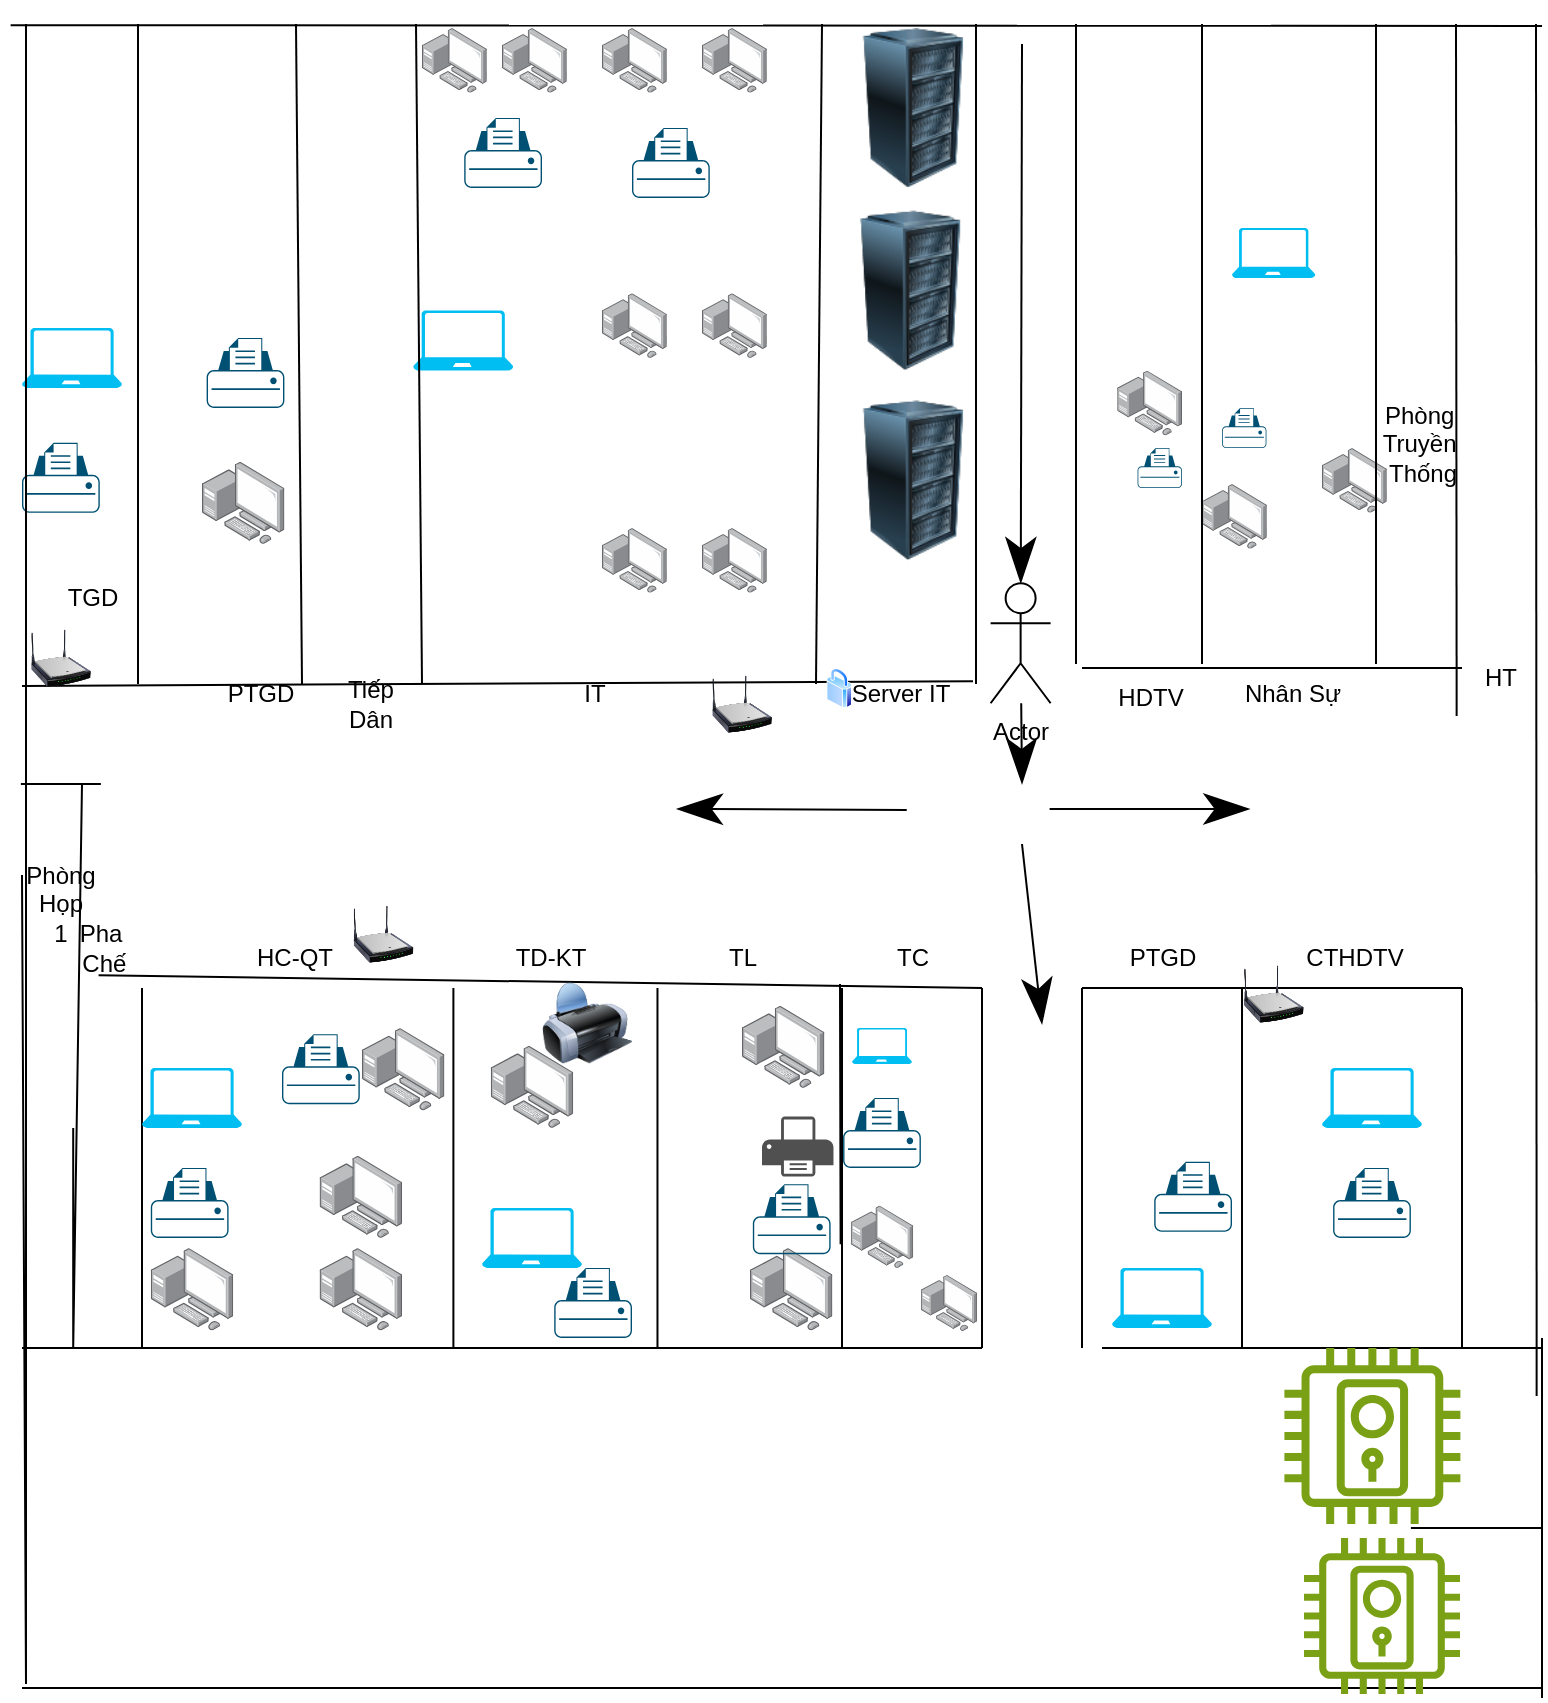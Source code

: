 <mxfile version="22.1.11" type="github">
  <diagram name="Page-1" id="xgVY4OVRC5Y2KXeyJmMS">
    <mxGraphModel dx="794" dy="2918" grid="1" gridSize="10" guides="1" tooltips="1" connect="1" arrows="1" fold="1" page="1" pageScale="1" pageWidth="850" pageHeight="1100" math="0" shadow="0">
      <root>
        <mxCell id="0" />
        <mxCell id="1" parent="0" />
        <mxCell id="HHhUiTr5qR7hJuiNgqs5-1" value="" style="endArrow=none;html=1;rounded=0;entryX=1.017;entryY=0.289;entryDx=0;entryDy=0;entryPerimeter=0;" parent="1" target="HHhUiTr5qR7hJuiNgqs5-44" edge="1">
          <mxGeometry width="50" height="50" relative="1" as="geometry">
            <mxPoint x="20" y="-759" as="sourcePoint" />
            <mxPoint x="480" y="-759.43" as="targetPoint" />
          </mxGeometry>
        </mxCell>
        <mxCell id="HHhUiTr5qR7hJuiNgqs5-2" value="" style="endArrow=none;html=1;rounded=0;" parent="1" edge="1">
          <mxGeometry width="50" height="50" relative="1" as="geometry">
            <mxPoint x="550" y="-768" as="sourcePoint" />
            <mxPoint x="740" y="-768" as="targetPoint" />
          </mxGeometry>
        </mxCell>
        <mxCell id="HHhUiTr5qR7hJuiNgqs5-5" value="" style="endArrow=none;html=1;rounded=0;exitX=0.814;exitY=1.093;exitDx=0;exitDy=0;exitPerimeter=0;" parent="1" source="HHhUiTr5qR7hJuiNgqs5-104" edge="1">
          <mxGeometry width="50" height="50" relative="1" as="geometry">
            <mxPoint x="20" y="-608" as="sourcePoint" />
            <mxPoint x="500" y="-608" as="targetPoint" />
          </mxGeometry>
        </mxCell>
        <mxCell id="HHhUiTr5qR7hJuiNgqs5-6" value="" style="endArrow=none;html=1;rounded=0;" parent="1" edge="1">
          <mxGeometry width="50" height="50" relative="1" as="geometry">
            <mxPoint x="550" y="-608" as="sourcePoint" />
            <mxPoint x="740" y="-608" as="targetPoint" />
          </mxGeometry>
        </mxCell>
        <mxCell id="HHhUiTr5qR7hJuiNgqs5-11" value="" style="endArrow=none;html=1;rounded=0;" parent="1" edge="1">
          <mxGeometry width="50" height="50" relative="1" as="geometry">
            <mxPoint x="78" y="-760" as="sourcePoint" />
            <mxPoint x="78" y="-1090" as="targetPoint" />
          </mxGeometry>
        </mxCell>
        <mxCell id="HHhUiTr5qR7hJuiNgqs5-13" value="" style="endArrow=none;html=1;rounded=0;" parent="1" edge="1">
          <mxGeometry width="50" height="50" relative="1" as="geometry">
            <mxPoint x="80" y="-538" as="sourcePoint" />
            <mxPoint x="80" y="-608" as="targetPoint" />
            <Array as="points">
              <mxPoint x="80" y="-428" />
            </Array>
          </mxGeometry>
        </mxCell>
        <mxCell id="HHhUiTr5qR7hJuiNgqs5-15" value="" style="endArrow=none;html=1;rounded=0;" parent="1" edge="1">
          <mxGeometry width="50" height="50" relative="1" as="geometry">
            <mxPoint x="235.7" y="-538" as="sourcePoint" />
            <mxPoint x="235.7" y="-608" as="targetPoint" />
            <Array as="points">
              <mxPoint x="235.7" y="-428" />
            </Array>
          </mxGeometry>
        </mxCell>
        <mxCell id="HHhUiTr5qR7hJuiNgqs5-16" value="" style="endArrow=none;html=1;rounded=0;" parent="1" edge="1">
          <mxGeometry width="50" height="50" relative="1" as="geometry">
            <mxPoint x="429.31" y="-589.9" as="sourcePoint" />
            <mxPoint x="429" y="-610" as="targetPoint" />
            <Array as="points">
              <mxPoint x="429.31" y="-479.9" />
            </Array>
          </mxGeometry>
        </mxCell>
        <mxCell id="HHhUiTr5qR7hJuiNgqs5-17" value="" style="endArrow=none;html=1;rounded=0;" parent="1" edge="1">
          <mxGeometry width="50" height="50" relative="1" as="geometry">
            <mxPoint x="500" y="-538" as="sourcePoint" />
            <mxPoint x="500" y="-608" as="targetPoint" />
            <Array as="points">
              <mxPoint x="500" y="-428" />
            </Array>
          </mxGeometry>
        </mxCell>
        <mxCell id="HHhUiTr5qR7hJuiNgqs5-18" value="" style="endArrow=none;html=1;rounded=0;" parent="1" edge="1">
          <mxGeometry width="50" height="50" relative="1" as="geometry">
            <mxPoint x="430" y="-538" as="sourcePoint" />
            <mxPoint x="430" y="-608" as="targetPoint" />
            <Array as="points">
              <mxPoint x="430" y="-428" />
            </Array>
          </mxGeometry>
        </mxCell>
        <mxCell id="HHhUiTr5qR7hJuiNgqs5-19" value="" style="endArrow=none;html=1;rounded=0;" parent="1" edge="1">
          <mxGeometry width="50" height="50" relative="1" as="geometry">
            <mxPoint x="550" y="-538" as="sourcePoint" />
            <mxPoint x="550" y="-608" as="targetPoint" />
            <Array as="points">
              <mxPoint x="550" y="-428" />
            </Array>
          </mxGeometry>
        </mxCell>
        <mxCell id="HHhUiTr5qR7hJuiNgqs5-20" value="" style="endArrow=none;html=1;rounded=0;" parent="1" edge="1">
          <mxGeometry width="50" height="50" relative="1" as="geometry">
            <mxPoint x="630" y="-538" as="sourcePoint" />
            <mxPoint x="630" y="-608" as="targetPoint" />
            <Array as="points">
              <mxPoint x="630" y="-428" />
            </Array>
          </mxGeometry>
        </mxCell>
        <mxCell id="HHhUiTr5qR7hJuiNgqs5-23" value="" style="endArrow=none;html=1;rounded=0;" parent="1" edge="1">
          <mxGeometry width="50" height="50" relative="1" as="geometry">
            <mxPoint x="20" y="-428" as="sourcePoint" />
            <mxPoint x="500" y="-428" as="targetPoint" />
          </mxGeometry>
        </mxCell>
        <mxCell id="HHhUiTr5qR7hJuiNgqs5-24" value="" style="endArrow=none;html=1;rounded=0;" parent="1" edge="1">
          <mxGeometry width="50" height="50" relative="1" as="geometry">
            <mxPoint x="560" y="-428" as="sourcePoint" />
            <mxPoint x="780" y="-428" as="targetPoint" />
          </mxGeometry>
        </mxCell>
        <mxCell id="HHhUiTr5qR7hJuiNgqs5-30" value="" style="endArrow=none;html=1;rounded=0;" parent="1" edge="1">
          <mxGeometry width="50" height="50" relative="1" as="geometry">
            <mxPoint x="740" y="-538" as="sourcePoint" />
            <mxPoint x="740" y="-608" as="targetPoint" />
            <Array as="points">
              <mxPoint x="740" y="-428" />
            </Array>
          </mxGeometry>
        </mxCell>
        <mxCell id="HHhUiTr5qR7hJuiNgqs5-32" value="HT" style="text;html=1;align=center;verticalAlign=middle;resizable=0;points=[];autosize=1;strokeColor=none;fillColor=none;" parent="1" vertex="1">
          <mxGeometry x="739" y="-778" width="40" height="30" as="geometry" />
        </mxCell>
        <mxCell id="HHhUiTr5qR7hJuiNgqs5-33" value="&lt;div&gt;Phòng&amp;nbsp;&lt;/div&gt;&lt;div&gt;Truyền&amp;nbsp;&lt;/div&gt;&lt;div&gt;Thống&lt;br&gt;&lt;/div&gt;&lt;div&gt;&lt;br&gt;&lt;/div&gt;" style="text;html=1;align=center;verticalAlign=middle;resizable=0;points=[];autosize=1;strokeColor=none;fillColor=none;" parent="1" vertex="1">
          <mxGeometry x="690" y="-908" width="60" height="70" as="geometry" />
        </mxCell>
        <mxCell id="HHhUiTr5qR7hJuiNgqs5-39" value="" style="verticalLabelPosition=bottom;html=1;verticalAlign=top;align=center;strokeColor=none;fillColor=#00BEF2;shape=mxgraph.azure.laptop;pointerEvents=1;" parent="1" vertex="1">
          <mxGeometry x="625" y="-988" width="41.67" height="25" as="geometry" />
        </mxCell>
        <mxCell id="HHhUiTr5qR7hJuiNgqs5-40" value="" style="points=[[0.22,0.185,0],[0.5,0,0],[0.78,0.185,0],[0.975,0.49,0],[1,0.73,0],[0.975,0.97,0],[0.5,1,0],[0.025,0.97,0],[0,0.73,0],[0.025,0.49,0]];verticalLabelPosition=bottom;sketch=0;html=1;verticalAlign=top;aspect=fixed;align=center;pointerEvents=1;shape=mxgraph.cisco19.printer;fillColor=#005073;strokeColor=none;" parent="1" vertex="1">
          <mxGeometry x="620" y="-898" width="22.22" height="20" as="geometry" />
        </mxCell>
        <mxCell id="HHhUiTr5qR7hJuiNgqs5-41" value="" style="image;points=[];aspect=fixed;html=1;align=center;shadow=0;dashed=0;image=img/lib/allied_telesis/computer_and_terminals/Personal_Computer_with_Server.svg;" parent="1" vertex="1">
          <mxGeometry x="567.6" y="-916.7" width="32.4" height="32.4" as="geometry" />
        </mxCell>
        <mxCell id="HHhUiTr5qR7hJuiNgqs5-42" value="HDTV" style="text;html=1;align=center;verticalAlign=middle;resizable=0;points=[];autosize=1;strokeColor=none;fillColor=none;" parent="1" vertex="1">
          <mxGeometry x="553.8" y="-768" width="60" height="30" as="geometry" />
        </mxCell>
        <mxCell id="HHhUiTr5qR7hJuiNgqs5-43" value="Nhân Sự" style="text;html=1;align=center;verticalAlign=middle;resizable=0;points=[];autosize=1;strokeColor=none;fillColor=none;" parent="1" vertex="1">
          <mxGeometry x="620" y="-770" width="70" height="30" as="geometry" />
        </mxCell>
        <mxCell id="HHhUiTr5qR7hJuiNgqs5-44" value="Server IT" style="text;html=1;align=center;verticalAlign=middle;resizable=0;points=[];autosize=1;strokeColor=none;fillColor=none;" parent="1" vertex="1">
          <mxGeometry x="424.31" y="-770" width="70" height="30" as="geometry" />
        </mxCell>
        <mxCell id="HHhUiTr5qR7hJuiNgqs5-45" value="IT" style="text;html=1;align=center;verticalAlign=middle;resizable=0;points=[];autosize=1;strokeColor=none;fillColor=none;" parent="1" vertex="1">
          <mxGeometry x="290.56" y="-770" width="30" height="30" as="geometry" />
        </mxCell>
        <mxCell id="HHhUiTr5qR7hJuiNgqs5-46" value="" style="image;points=[];aspect=fixed;html=1;align=center;shadow=0;dashed=0;image=img/lib/allied_telesis/computer_and_terminals/Personal_Computer_with_Server.svg;" parent="1" vertex="1">
          <mxGeometry x="310" y="-838" width="32.4" height="32.4" as="geometry" />
        </mxCell>
        <mxCell id="HHhUiTr5qR7hJuiNgqs5-47" value="" style="image;points=[];aspect=fixed;html=1;align=center;shadow=0;dashed=0;image=img/lib/allied_telesis/computer_and_terminals/Personal_Computer_with_Server.svg;" parent="1" vertex="1">
          <mxGeometry x="360" y="-838" width="32.4" height="32.4" as="geometry" />
        </mxCell>
        <mxCell id="HHhUiTr5qR7hJuiNgqs5-48" value="" style="image;points=[];aspect=fixed;html=1;align=center;shadow=0;dashed=0;image=img/lib/allied_telesis/computer_and_terminals/Personal_Computer_with_Server.svg;" parent="1" vertex="1">
          <mxGeometry x="360" y="-955.4" width="32.4" height="32.4" as="geometry" />
        </mxCell>
        <mxCell id="HHhUiTr5qR7hJuiNgqs5-49" value="" style="image;points=[];aspect=fixed;html=1;align=center;shadow=0;dashed=0;image=img/lib/allied_telesis/computer_and_terminals/Personal_Computer_with_Server.svg;" parent="1" vertex="1">
          <mxGeometry x="360" y="-1088" width="32.4" height="32.4" as="geometry" />
        </mxCell>
        <mxCell id="HHhUiTr5qR7hJuiNgqs5-50" value="" style="image;points=[];aspect=fixed;html=1;align=center;shadow=0;dashed=0;image=img/lib/allied_telesis/computer_and_terminals/Personal_Computer_with_Server.svg;" parent="1" vertex="1">
          <mxGeometry x="310" y="-955.4" width="32.4" height="32.4" as="geometry" />
        </mxCell>
        <mxCell id="HHhUiTr5qR7hJuiNgqs5-51" value="" style="image;points=[];aspect=fixed;html=1;align=center;shadow=0;dashed=0;image=img/lib/allied_telesis/computer_and_terminals/Personal_Computer_with_Server.svg;" parent="1" vertex="1">
          <mxGeometry x="310" y="-1088" width="32.4" height="32.4" as="geometry" />
        </mxCell>
        <mxCell id="HHhUiTr5qR7hJuiNgqs5-52" value="" style="image;points=[];aspect=fixed;html=1;align=center;shadow=0;dashed=0;image=img/lib/allied_telesis/computer_and_terminals/Personal_Computer_with_Server.svg;" parent="1" vertex="1">
          <mxGeometry x="260" y="-1088" width="32.4" height="32.4" as="geometry" />
        </mxCell>
        <mxCell id="HHhUiTr5qR7hJuiNgqs5-53" value="" style="image;points=[];aspect=fixed;html=1;align=center;shadow=0;dashed=0;image=img/lib/allied_telesis/computer_and_terminals/Personal_Computer_with_Server.svg;" parent="1" vertex="1">
          <mxGeometry x="220" y="-1088" width="32.4" height="32.4" as="geometry" />
        </mxCell>
        <mxCell id="HHhUiTr5qR7hJuiNgqs5-54" value="" style="verticalLabelPosition=bottom;html=1;verticalAlign=top;align=center;strokeColor=none;fillColor=#00BEF2;shape=mxgraph.azure.laptop;pointerEvents=1;" parent="1" vertex="1">
          <mxGeometry x="215.6" y="-946.7" width="50" height="30" as="geometry" />
        </mxCell>
        <mxCell id="HHhUiTr5qR7hJuiNgqs5-55" value="" style="points=[[0.22,0.185,0],[0.5,0,0],[0.78,0.185,0],[0.975,0.49,0],[1,0.73,0],[0.975,0.97,0],[0.5,1,0],[0.025,0.97,0],[0,0.73,0],[0.025,0.49,0]];verticalLabelPosition=bottom;sketch=0;html=1;verticalAlign=top;aspect=fixed;align=center;pointerEvents=1;shape=mxgraph.cisco19.printer;fillColor=#005073;strokeColor=none;" parent="1" vertex="1">
          <mxGeometry x="241.11" y="-1043" width="38.89" height="35" as="geometry" />
        </mxCell>
        <mxCell id="HHhUiTr5qR7hJuiNgqs5-56" value="" style="points=[[0.22,0.185,0],[0.5,0,0],[0.78,0.185,0],[0.975,0.49,0],[1,0.73,0],[0.975,0.97,0],[0.5,1,0],[0.025,0.97,0],[0,0.73,0],[0.025,0.49,0]];verticalLabelPosition=bottom;sketch=0;html=1;verticalAlign=top;aspect=fixed;align=center;pointerEvents=1;shape=mxgraph.cisco19.printer;fillColor=#005073;strokeColor=none;" parent="1" vertex="1">
          <mxGeometry x="325" y="-1038" width="38.89" height="35" as="geometry" />
        </mxCell>
        <mxCell id="HHhUiTr5qR7hJuiNgqs5-57" value="" style="image;points=[];aspect=fixed;html=1;align=center;shadow=0;dashed=0;image=img/lib/allied_telesis/computer_and_terminals/Personal_Computer_with_Server.svg;" parent="1" vertex="1">
          <mxGeometry x="670" y="-878" width="32.4" height="32.4" as="geometry" />
        </mxCell>
        <mxCell id="HHhUiTr5qR7hJuiNgqs5-58" value="" style="image;points=[];aspect=fixed;html=1;align=center;shadow=0;dashed=0;image=img/lib/allied_telesis/computer_and_terminals/Personal_Computer_with_Server.svg;" parent="1" vertex="1">
          <mxGeometry x="610" y="-860" width="32.4" height="32.4" as="geometry" />
        </mxCell>
        <mxCell id="HHhUiTr5qR7hJuiNgqs5-59" value="&lt;div&gt;Tiếp&lt;/div&gt;&lt;div&gt;Dân&lt;br&gt;&lt;/div&gt;" style="text;html=1;align=center;verticalAlign=middle;resizable=0;points=[];autosize=1;strokeColor=none;fillColor=none;" parent="1" vertex="1">
          <mxGeometry x="168.8" y="-770" width="50" height="40" as="geometry" />
        </mxCell>
        <mxCell id="HHhUiTr5qR7hJuiNgqs5-62" value="" style="image;points=[];aspect=fixed;html=1;align=center;shadow=0;dashed=0;image=img/lib/allied_telesis/computer_and_terminals/Personal_Computer_with_Server.svg;" parent="1" vertex="1">
          <mxGeometry x="110" y="-871.2" width="41.2" height="41.2" as="geometry" />
        </mxCell>
        <mxCell id="HHhUiTr5qR7hJuiNgqs5-63" value="" style="points=[[0.22,0.185,0],[0.5,0,0],[0.78,0.185,0],[0.975,0.49,0],[1,0.73,0],[0.975,0.97,0],[0.5,1,0],[0.025,0.97,0],[0,0.73,0],[0.025,0.49,0]];verticalLabelPosition=bottom;sketch=0;html=1;verticalAlign=top;aspect=fixed;align=center;pointerEvents=1;shape=mxgraph.cisco19.printer;fillColor=#005073;strokeColor=none;" parent="1" vertex="1">
          <mxGeometry x="112.31" y="-933" width="38.89" height="35" as="geometry" />
        </mxCell>
        <mxCell id="HHhUiTr5qR7hJuiNgqs5-64" value="PTGD" style="text;html=1;align=center;verticalAlign=middle;resizable=0;points=[];autosize=1;strokeColor=none;fillColor=none;" parent="1" vertex="1">
          <mxGeometry x="108.8" y="-770" width="60" height="30" as="geometry" />
        </mxCell>
        <mxCell id="HHhUiTr5qR7hJuiNgqs5-65" value="TGD" style="text;html=1;align=center;verticalAlign=middle;resizable=0;points=[];autosize=1;strokeColor=none;fillColor=none;" parent="1" vertex="1">
          <mxGeometry x="30" y="-818" width="50" height="30" as="geometry" />
        </mxCell>
        <mxCell id="HHhUiTr5qR7hJuiNgqs5-66" value="" style="verticalLabelPosition=bottom;html=1;verticalAlign=top;align=center;strokeColor=none;fillColor=#00BEF2;shape=mxgraph.azure.laptop;pointerEvents=1;" parent="1" vertex="1">
          <mxGeometry x="20" y="-938" width="50" height="30" as="geometry" />
        </mxCell>
        <mxCell id="HHhUiTr5qR7hJuiNgqs5-67" value="" style="points=[[0.22,0.185,0],[0.5,0,0],[0.78,0.185,0],[0.975,0.49,0],[1,0.73,0],[0.975,0.97,0],[0.5,1,0],[0.025,0.97,0],[0,0.73,0],[0.025,0.49,0]];verticalLabelPosition=bottom;sketch=0;html=1;verticalAlign=top;aspect=fixed;align=center;pointerEvents=1;shape=mxgraph.cisco19.printer;fillColor=#005073;strokeColor=none;" parent="1" vertex="1">
          <mxGeometry x="20" y="-880.6" width="38.89" height="35" as="geometry" />
        </mxCell>
        <mxCell id="HHhUiTr5qR7hJuiNgqs5-68" value="&lt;div&gt;Pha&lt;/div&gt;&lt;div&gt;&amp;nbsp;Chế&lt;br&gt;&lt;/div&gt;" style="text;html=1;align=center;verticalAlign=middle;resizable=0;points=[];autosize=1;strokeColor=none;fillColor=none;" parent="1" vertex="1">
          <mxGeometry x="34.4" y="-648" width="50" height="40" as="geometry" />
        </mxCell>
        <mxCell id="HHhUiTr5qR7hJuiNgqs5-69" value="" style="verticalLabelPosition=bottom;html=1;verticalAlign=top;align=center;strokeColor=none;fillColor=#00BEF2;shape=mxgraph.azure.laptop;pointerEvents=1;" parent="1" vertex="1">
          <mxGeometry x="80" y="-568" width="50" height="30" as="geometry" />
        </mxCell>
        <mxCell id="HHhUiTr5qR7hJuiNgqs5-71" value="" style="image;points=[];aspect=fixed;html=1;align=center;shadow=0;dashed=0;image=img/lib/allied_telesis/computer_and_terminals/Personal_Computer_with_Server.svg;" parent="1" vertex="1">
          <mxGeometry x="84.4" y="-478" width="41.2" height="41.2" as="geometry" />
        </mxCell>
        <mxCell id="HHhUiTr5qR7hJuiNgqs5-72" value="" style="points=[[0.22,0.185,0],[0.5,0,0],[0.78,0.185,0],[0.975,0.49,0],[1,0.73,0],[0.975,0.97,0],[0.5,1,0],[0.025,0.97,0],[0,0.73,0],[0.025,0.49,0]];verticalLabelPosition=bottom;sketch=0;html=1;verticalAlign=top;aspect=fixed;align=center;pointerEvents=1;shape=mxgraph.cisco19.printer;fillColor=#005073;strokeColor=none;" parent="1" vertex="1">
          <mxGeometry x="84.4" y="-518" width="38.89" height="35" as="geometry" />
        </mxCell>
        <mxCell id="HHhUiTr5qR7hJuiNgqs5-74" value="" style="image;points=[];aspect=fixed;html=1;align=center;shadow=0;dashed=0;image=img/lib/allied_telesis/computer_and_terminals/Personal_Computer_with_Server.svg;" parent="1" vertex="1">
          <mxGeometry x="168.8" y="-478" width="41.2" height="41.2" as="geometry" />
        </mxCell>
        <mxCell id="HHhUiTr5qR7hJuiNgqs5-75" value="" style="image;points=[];aspect=fixed;html=1;align=center;shadow=0;dashed=0;image=img/lib/allied_telesis/computer_and_terminals/Personal_Computer_with_Server.svg;" parent="1" vertex="1">
          <mxGeometry x="190" y="-588" width="41.2" height="41.2" as="geometry" />
        </mxCell>
        <mxCell id="HHhUiTr5qR7hJuiNgqs5-76" value="" style="image;points=[];aspect=fixed;html=1;align=center;shadow=0;dashed=0;image=img/lib/allied_telesis/computer_and_terminals/Personal_Computer_with_Server.svg;" parent="1" vertex="1">
          <mxGeometry x="168.8" y="-524.2" width="41.2" height="41.2" as="geometry" />
        </mxCell>
        <mxCell id="HHhUiTr5qR7hJuiNgqs5-79" value="" style="points=[[0.22,0.185,0],[0.5,0,0],[0.78,0.185,0],[0.975,0.49,0],[1,0.73,0],[0.975,0.97,0],[0.5,1,0],[0.025,0.97,0],[0,0.73,0],[0.025,0.49,0]];verticalLabelPosition=bottom;sketch=0;html=1;verticalAlign=top;aspect=fixed;align=center;pointerEvents=1;shape=mxgraph.cisco19.printer;fillColor=#005073;strokeColor=none;" parent="1" vertex="1">
          <mxGeometry x="150" y="-584.9" width="38.89" height="35" as="geometry" />
        </mxCell>
        <mxCell id="HHhUiTr5qR7hJuiNgqs5-80" value="HC-QT" style="text;html=1;align=center;verticalAlign=middle;resizable=0;points=[];autosize=1;strokeColor=none;fillColor=none;" parent="1" vertex="1">
          <mxGeometry x="125.6" y="-638" width="60" height="30" as="geometry" />
        </mxCell>
        <mxCell id="HHhUiTr5qR7hJuiNgqs5-81" value="TD-KT" style="text;html=1;align=center;verticalAlign=middle;resizable=0;points=[];autosize=1;strokeColor=none;fillColor=none;" parent="1" vertex="1">
          <mxGeometry x="254.4" y="-638" width="60" height="30" as="geometry" />
        </mxCell>
        <mxCell id="HHhUiTr5qR7hJuiNgqs5-82" value="" style="verticalLabelPosition=bottom;html=1;verticalAlign=top;align=center;strokeColor=none;fillColor=#00BEF2;shape=mxgraph.azure.laptop;pointerEvents=1;" parent="1" vertex="1">
          <mxGeometry x="250" y="-498" width="50" height="30" as="geometry" />
        </mxCell>
        <mxCell id="HHhUiTr5qR7hJuiNgqs5-84" value="" style="points=[[0.22,0.185,0],[0.5,0,0],[0.78,0.185,0],[0.975,0.49,0],[1,0.73,0],[0.975,0.97,0],[0.5,1,0],[0.025,0.97,0],[0,0.73,0],[0.025,0.49,0]];verticalLabelPosition=bottom;sketch=0;html=1;verticalAlign=top;aspect=fixed;align=center;pointerEvents=1;shape=mxgraph.cisco19.printer;fillColor=#005073;strokeColor=none;" parent="1" vertex="1">
          <mxGeometry x="286.11" y="-468" width="38.89" height="35" as="geometry" />
        </mxCell>
        <mxCell id="HHhUiTr5qR7hJuiNgqs5-85" value="" style="image;points=[];aspect=fixed;html=1;align=center;shadow=0;dashed=0;image=img/lib/allied_telesis/computer_and_terminals/Personal_Computer_with_Server.svg;" parent="1" vertex="1">
          <mxGeometry x="254.4" y="-579.2" width="41.2" height="41.2" as="geometry" />
        </mxCell>
        <mxCell id="HHhUiTr5qR7hJuiNgqs5-86" value="" style="image;html=1;image=img/lib/clip_art/computers/Printer_128x128.png" parent="1" vertex="1">
          <mxGeometry x="280" y="-613" width="45" height="45" as="geometry" />
        </mxCell>
        <mxCell id="HHhUiTr5qR7hJuiNgqs5-87" value="TL" style="text;html=1;align=center;verticalAlign=middle;resizable=0;points=[];autosize=1;strokeColor=none;fillColor=none;" parent="1" vertex="1">
          <mxGeometry x="360" y="-638" width="40" height="30" as="geometry" />
        </mxCell>
        <mxCell id="HHhUiTr5qR7hJuiNgqs5-88" value="" style="image;points=[];aspect=fixed;html=1;align=center;shadow=0;dashed=0;image=img/lib/allied_telesis/computer_and_terminals/Personal_Computer_with_Server.svg;" parent="1" vertex="1">
          <mxGeometry x="380" y="-599.2" width="41.2" height="41.2" as="geometry" />
        </mxCell>
        <mxCell id="HHhUiTr5qR7hJuiNgqs5-89" value="" style="image;points=[];aspect=fixed;html=1;align=center;shadow=0;dashed=0;image=img/lib/allied_telesis/computer_and_terminals/Personal_Computer_with_Server.svg;" parent="1" vertex="1">
          <mxGeometry x="384" y="-478" width="41.2" height="41.2" as="geometry" />
        </mxCell>
        <mxCell id="HHhUiTr5qR7hJuiNgqs5-90" value="" style="sketch=0;pointerEvents=1;shadow=0;dashed=0;html=1;strokeColor=none;fillColor=#505050;labelPosition=center;verticalLabelPosition=bottom;verticalAlign=top;outlineConnect=0;align=center;shape=mxgraph.office.devices.printer;" parent="1" vertex="1">
          <mxGeometry x="390" y="-543.7" width="35.74" height="30" as="geometry" />
        </mxCell>
        <mxCell id="HHhUiTr5qR7hJuiNgqs5-91" value="" style="points=[[0.22,0.185,0],[0.5,0,0],[0.78,0.185,0],[0.975,0.49,0],[1,0.73,0],[0.975,0.97,0],[0.5,1,0],[0.025,0.97,0],[0,0.73,0],[0.025,0.49,0]];verticalLabelPosition=bottom;sketch=0;html=1;verticalAlign=top;aspect=fixed;align=center;pointerEvents=1;shape=mxgraph.cisco19.printer;fillColor=#005073;strokeColor=none;" parent="1" vertex="1">
          <mxGeometry x="385.42" y="-509.9" width="38.89" height="35" as="geometry" />
        </mxCell>
        <mxCell id="HHhUiTr5qR7hJuiNgqs5-92" value="TC" style="text;html=1;align=center;verticalAlign=middle;resizable=0;points=[];autosize=1;strokeColor=none;fillColor=none;" parent="1" vertex="1">
          <mxGeometry x="445" y="-638" width="40" height="30" as="geometry" />
        </mxCell>
        <mxCell id="HHhUiTr5qR7hJuiNgqs5-93" value="" style="verticalLabelPosition=bottom;html=1;verticalAlign=top;align=center;strokeColor=none;fillColor=#00BEF2;shape=mxgraph.azure.laptop;pointerEvents=1;" parent="1" vertex="1">
          <mxGeometry x="435" y="-588" width="30" height="18" as="geometry" />
        </mxCell>
        <mxCell id="HHhUiTr5qR7hJuiNgqs5-95" value="" style="endArrow=none;html=1;rounded=0;" parent="1" edge="1">
          <mxGeometry width="50" height="50" relative="1" as="geometry">
            <mxPoint x="337.74" y="-538" as="sourcePoint" />
            <mxPoint x="337.74" y="-608" as="targetPoint" />
            <Array as="points">
              <mxPoint x="337.74" y="-428" />
            </Array>
          </mxGeometry>
        </mxCell>
        <mxCell id="HHhUiTr5qR7hJuiNgqs5-96" value="" style="points=[[0.22,0.185,0],[0.5,0,0],[0.78,0.185,0],[0.975,0.49,0],[1,0.73,0],[0.975,0.97,0],[0.5,1,0],[0.025,0.97,0],[0,0.73,0],[0.025,0.49,0]];verticalLabelPosition=bottom;sketch=0;html=1;verticalAlign=top;aspect=fixed;align=center;pointerEvents=1;shape=mxgraph.cisco19.printer;fillColor=#005073;strokeColor=none;" parent="1" vertex="1">
          <mxGeometry x="430.55" y="-553" width="38.89" height="35" as="geometry" />
        </mxCell>
        <mxCell id="HHhUiTr5qR7hJuiNgqs5-97" value="" style="image;points=[];aspect=fixed;html=1;align=center;shadow=0;dashed=0;image=img/lib/allied_telesis/computer_and_terminals/Personal_Computer_with_Server.svg;" parent="1" vertex="1">
          <mxGeometry x="434.4" y="-499.2" width="31.2" height="31.2" as="geometry" />
        </mxCell>
        <mxCell id="HHhUiTr5qR7hJuiNgqs5-98" value="" style="image;points=[];aspect=fixed;html=1;align=center;shadow=0;dashed=0;image=img/lib/allied_telesis/computer_and_terminals/Personal_Computer_with_Server.svg;" parent="1" vertex="1">
          <mxGeometry x="469.44" y="-464.55" width="28.1" height="28.1" as="geometry" />
        </mxCell>
        <mxCell id="HHhUiTr5qR7hJuiNgqs5-99" value="PTGD " style="text;html=1;align=center;verticalAlign=middle;resizable=0;points=[];autosize=1;strokeColor=none;fillColor=none;" parent="1" vertex="1">
          <mxGeometry x="560" y="-638" width="60" height="30" as="geometry" />
        </mxCell>
        <mxCell id="HHhUiTr5qR7hJuiNgqs5-100" value="" style="verticalLabelPosition=bottom;html=1;verticalAlign=top;align=center;strokeColor=none;fillColor=#00BEF2;shape=mxgraph.azure.laptop;pointerEvents=1;" parent="1" vertex="1">
          <mxGeometry x="670" y="-568" width="50" height="30" as="geometry" />
        </mxCell>
        <mxCell id="HHhUiTr5qR7hJuiNgqs5-102" value="" style="points=[[0.22,0.185,0],[0.5,0,0],[0.78,0.185,0],[0.975,0.49,0],[1,0.73,0],[0.975,0.97,0],[0.5,1,0],[0.025,0.97,0],[0,0.73,0],[0.025,0.49,0]];verticalLabelPosition=bottom;sketch=0;html=1;verticalAlign=top;aspect=fixed;align=center;pointerEvents=1;shape=mxgraph.cisco19.printer;fillColor=#005073;strokeColor=none;" parent="1" vertex="1">
          <mxGeometry x="586.11" y="-521.1" width="38.89" height="35" as="geometry" />
        </mxCell>
        <mxCell id="HHhUiTr5qR7hJuiNgqs5-104" value="&lt;div&gt;Phòng&lt;/div&gt;&lt;div&gt;Họp&lt;/div&gt;&lt;div&gt;1&lt;br&gt;&lt;/div&gt;" style="text;html=1;align=center;verticalAlign=middle;resizable=0;points=[];autosize=1;strokeColor=none;fillColor=none;" parent="1" vertex="1">
          <mxGeometry x="9.44" y="-680" width="60" height="60" as="geometry" />
        </mxCell>
        <mxCell id="HHhUiTr5qR7hJuiNgqs5-105" value="CTHDTV" style="text;html=1;align=center;verticalAlign=middle;resizable=0;points=[];autosize=1;strokeColor=none;fillColor=none;" parent="1" vertex="1">
          <mxGeometry x="651.2" y="-638" width="70" height="30" as="geometry" />
        </mxCell>
        <mxCell id="HHhUiTr5qR7hJuiNgqs5-106" value="" style="verticalLabelPosition=bottom;html=1;verticalAlign=top;align=center;strokeColor=none;fillColor=#00BEF2;shape=mxgraph.azure.laptop;pointerEvents=1;" parent="1" vertex="1">
          <mxGeometry x="565" y="-468" width="50" height="30" as="geometry" />
        </mxCell>
        <mxCell id="HHhUiTr5qR7hJuiNgqs5-107" value="" style="points=[[0.22,0.185,0],[0.5,0,0],[0.78,0.185,0],[0.975,0.49,0],[1,0.73,0],[0.975,0.97,0],[0.5,1,0],[0.025,0.97,0],[0,0.73,0],[0.025,0.49,0]];verticalLabelPosition=bottom;sketch=0;html=1;verticalAlign=top;aspect=fixed;align=center;pointerEvents=1;shape=mxgraph.cisco19.printer;fillColor=#005073;strokeColor=none;" parent="1" vertex="1">
          <mxGeometry x="675.55" y="-518" width="38.89" height="35" as="geometry" />
        </mxCell>
        <mxCell id="HHhUiTr5qR7hJuiNgqs5-108" value="" style="points=[[0.22,0.185,0],[0.5,0,0],[0.78,0.185,0],[0.975,0.49,0],[1,0.73,0],[0.975,0.97,0],[0.5,1,0],[0.025,0.97,0],[0,0.73,0],[0.025,0.49,0]];verticalLabelPosition=bottom;sketch=0;html=1;verticalAlign=top;aspect=fixed;align=center;pointerEvents=1;shape=mxgraph.cisco19.printer;fillColor=#005073;strokeColor=none;" parent="1" vertex="1">
          <mxGeometry x="577.78" y="-878" width="22.22" height="20" as="geometry" />
        </mxCell>
        <mxCell id="HHhUiTr5qR7hJuiNgqs5-109" value="" style="image;html=1;image=img/lib/clip_art/computers/Server_Rack_128x128.png" parent="1" vertex="1">
          <mxGeometry x="425.74" y="-1088" width="80" height="80" as="geometry" />
        </mxCell>
        <mxCell id="HHhUiTr5qR7hJuiNgqs5-110" value="" style="image;html=1;image=img/lib/clip_art/computers/Server_Rack_128x128.png" parent="1" vertex="1">
          <mxGeometry x="424.31" y="-996.7" width="80" height="80" as="geometry" />
        </mxCell>
        <mxCell id="HHhUiTr5qR7hJuiNgqs5-111" value="" style="image;html=1;image=img/lib/clip_art/computers/Server_Rack_128x128.png" parent="1" vertex="1">
          <mxGeometry x="425.74" y="-901.8" width="80" height="80" as="geometry" />
        </mxCell>
        <mxCell id="HHhUiTr5qR7hJuiNgqs5-114" value="" style="endArrow=none;html=1;rounded=0;" parent="1" edge="1">
          <mxGeometry width="50" height="50" relative="1" as="geometry">
            <mxPoint x="20" y="-258" as="sourcePoint" />
            <mxPoint x="780" y="-258" as="targetPoint" />
          </mxGeometry>
        </mxCell>
        <mxCell id="HHhUiTr5qR7hJuiNgqs5-115" value="" style="endArrow=none;html=1;rounded=0;" parent="1" edge="1">
          <mxGeometry width="50" height="50" relative="1" as="geometry">
            <mxPoint x="780" y="-363" as="sourcePoint" />
            <mxPoint x="780" y="-433" as="targetPoint" />
            <Array as="points">
              <mxPoint x="780" y="-253" />
            </Array>
          </mxGeometry>
        </mxCell>
        <mxCell id="HHhUiTr5qR7hJuiNgqs5-116" value="" style="endArrow=none;html=1;rounded=0;" parent="1" edge="1">
          <mxGeometry width="50" height="50" relative="1" as="geometry">
            <mxPoint x="20" y="-664.5" as="sourcePoint" />
            <mxPoint x="22" y="-1090" as="targetPoint" />
            <Array as="points">
              <mxPoint x="22" y="-260" />
            </Array>
          </mxGeometry>
        </mxCell>
        <mxCell id="HHhUiTr5qR7hJuiNgqs5-117" value="" style="shape=image;html=1;verticalAlign=top;verticalLabelPosition=bottom;labelBackgroundColor=#ffffff;imageAspect=0;aspect=fixed;image=https://cdn4.iconfinder.com/data/icons/aiga-symbol-signs/1052/aiga_toiletsq_men-128.png" parent="1" vertex="1">
          <mxGeometry x="607.12" y="-413.78" width="59.55" height="59.55" as="geometry" />
        </mxCell>
        <mxCell id="HHhUiTr5qR7hJuiNgqs5-118" value="" style="shape=image;html=1;verticalAlign=top;verticalLabelPosition=bottom;labelBackgroundColor=#ffffff;imageAspect=0;aspect=fixed;image=https://cdn4.iconfinder.com/data/icons/aiga-symbol-signs/491/aiga_toilet_women-128.png" parent="1" vertex="1">
          <mxGeometry x="607.55" y="-333" width="68" height="68" as="geometry" />
        </mxCell>
        <mxCell id="HHhUiTr5qR7hJuiNgqs5-119" value="" style="endArrow=none;html=1;rounded=0;" parent="1" edge="1">
          <mxGeometry width="50" height="50" relative="1" as="geometry">
            <mxPoint x="714.44" y="-338" as="sourcePoint" />
            <mxPoint x="780" y="-338" as="targetPoint" />
          </mxGeometry>
        </mxCell>
        <mxCell id="HHhUiTr5qR7hJuiNgqs5-121" value="" style="sketch=0;outlineConnect=0;fontColor=#232F3E;gradientColor=none;fillColor=#7AA116;strokeColor=none;dashed=0;verticalLabelPosition=bottom;verticalAlign=top;align=center;html=1;fontSize=12;fontStyle=0;aspect=fixed;pointerEvents=1;shape=mxgraph.aws4.door_lock;" parent="1" vertex="1">
          <mxGeometry x="651.2" y="-428" width="88" height="88" as="geometry" />
        </mxCell>
        <mxCell id="HHhUiTr5qR7hJuiNgqs5-123" value="" style="sketch=0;outlineConnect=0;fontColor=#232F3E;gradientColor=none;fillColor=#7AA116;strokeColor=none;dashed=0;verticalLabelPosition=bottom;verticalAlign=top;align=center;html=1;fontSize=12;fontStyle=0;aspect=fixed;pointerEvents=1;shape=mxgraph.aws4.door_lock;" parent="1" vertex="1">
          <mxGeometry x="661" y="-333" width="78" height="78" as="geometry" />
        </mxCell>
        <mxCell id="8GXPzFMyM5giErr1roTp-1" value="" style="endArrow=none;html=1;rounded=0;" parent="1" edge="1">
          <mxGeometry width="50" height="50" relative="1" as="geometry">
            <mxPoint x="160" y="-760" as="sourcePoint" />
            <mxPoint x="157" y="-1090" as="targetPoint" />
          </mxGeometry>
        </mxCell>
        <mxCell id="8GXPzFMyM5giErr1roTp-2" value="" style="endArrow=none;html=1;rounded=0;" parent="1" edge="1">
          <mxGeometry width="50" height="50" relative="1" as="geometry">
            <mxPoint x="220" y="-760" as="sourcePoint" />
            <mxPoint x="217" y="-1090" as="targetPoint" />
          </mxGeometry>
        </mxCell>
        <mxCell id="8GXPzFMyM5giErr1roTp-3" value="" style="endArrow=none;html=1;rounded=0;" parent="1" edge="1">
          <mxGeometry width="50" height="50" relative="1" as="geometry">
            <mxPoint x="417" y="-760" as="sourcePoint" />
            <mxPoint x="420" y="-1090" as="targetPoint" />
          </mxGeometry>
        </mxCell>
        <mxCell id="8GXPzFMyM5giErr1roTp-4" value="" style="endArrow=none;html=1;rounded=0;" parent="1" edge="1">
          <mxGeometry width="50" height="50" relative="1" as="geometry">
            <mxPoint x="497" y="-760" as="sourcePoint" />
            <mxPoint x="497" y="-1090" as="targetPoint" />
          </mxGeometry>
        </mxCell>
        <mxCell id="8GXPzFMyM5giErr1roTp-5" value="" style="endArrow=none;html=1;rounded=0;" parent="1" edge="1">
          <mxGeometry width="50" height="50" relative="1" as="geometry">
            <mxPoint x="547" y="-770" as="sourcePoint" />
            <mxPoint x="547" y="-1090" as="targetPoint" />
          </mxGeometry>
        </mxCell>
        <mxCell id="8GXPzFMyM5giErr1roTp-6" value="" style="endArrow=none;html=1;rounded=0;" parent="1" edge="1">
          <mxGeometry width="50" height="50" relative="1" as="geometry">
            <mxPoint x="610" y="-770" as="sourcePoint" />
            <mxPoint x="610" y="-1090" as="targetPoint" />
          </mxGeometry>
        </mxCell>
        <mxCell id="8GXPzFMyM5giErr1roTp-7" value="" style="endArrow=none;html=1;rounded=0;" parent="1" edge="1">
          <mxGeometry width="50" height="50" relative="1" as="geometry">
            <mxPoint x="697" y="-770" as="sourcePoint" />
            <mxPoint x="697" y="-1090" as="targetPoint" />
          </mxGeometry>
        </mxCell>
        <mxCell id="8GXPzFMyM5giErr1roTp-8" value="" style="endArrow=none;html=1;rounded=0;" parent="1" edge="1">
          <mxGeometry width="50" height="50" relative="1" as="geometry">
            <mxPoint x="737.33" y="-744" as="sourcePoint" />
            <mxPoint x="737" y="-1090" as="targetPoint" />
          </mxGeometry>
        </mxCell>
        <mxCell id="8GXPzFMyM5giErr1roTp-9" value="" style="endArrow=none;html=1;rounded=0;" parent="1" edge="1">
          <mxGeometry width="50" height="50" relative="1" as="geometry">
            <mxPoint x="777.33" y="-404" as="sourcePoint" />
            <mxPoint x="777" y="-1090" as="targetPoint" />
          </mxGeometry>
        </mxCell>
        <mxCell id="8GXPzFMyM5giErr1roTp-10" value="" style="endArrow=none;html=1;rounded=0;" parent="1" edge="1">
          <mxGeometry width="50" height="50" relative="1" as="geometry">
            <mxPoint x="14.31" y="-1089.43" as="sourcePoint" />
            <mxPoint x="780" y="-1089" as="targetPoint" />
          </mxGeometry>
        </mxCell>
        <mxCell id="8GXPzFMyM5giErr1roTp-16" value="" style="endArrow=none;html=1;rounded=0;" parent="1" edge="1">
          <mxGeometry width="50" height="50" relative="1" as="geometry">
            <mxPoint x="45.6" y="-538" as="sourcePoint" />
            <mxPoint x="50" y="-710" as="targetPoint" />
            <Array as="points">
              <mxPoint x="45.6" y="-428" />
            </Array>
          </mxGeometry>
        </mxCell>
        <mxCell id="8GXPzFMyM5giErr1roTp-18" value="" style="endArrow=none;html=1;rounded=0;" parent="1" edge="1">
          <mxGeometry width="50" height="50" relative="1" as="geometry">
            <mxPoint x="59.44" y="-710" as="sourcePoint" />
            <mxPoint x="19.44" y="-710" as="targetPoint" />
          </mxGeometry>
        </mxCell>
        <mxCell id="eJOlYhCRjqgijH9jK-Gg-1" value="" style="image;html=1;image=img/lib/clip_art/networking/Wireless_Router_N_128x128.png" vertex="1" parent="1">
          <mxGeometry x="365" y="-765" width="30" height="30" as="geometry" />
        </mxCell>
        <mxCell id="eJOlYhCRjqgijH9jK-Gg-2" value="" style="image;html=1;image=img/lib/clip_art/networking/Wireless_Router_N_128x128.png" vertex="1" parent="1">
          <mxGeometry x="185.6" y="-650" width="30" height="30" as="geometry" />
        </mxCell>
        <mxCell id="eJOlYhCRjqgijH9jK-Gg-3" value="" style="image;html=1;image=img/lib/clip_art/networking/Wireless_Router_N_128x128.png" vertex="1" parent="1">
          <mxGeometry x="24.45" y="-788" width="30" height="30" as="geometry" />
        </mxCell>
        <mxCell id="eJOlYhCRjqgijH9jK-Gg-4" value="" style="image;html=1;image=img/lib/clip_art/networking/Wireless_Router_N_128x128.png" vertex="1" parent="1">
          <mxGeometry x="630.84" y="-620" width="30" height="30" as="geometry" />
        </mxCell>
        <mxCell id="eJOlYhCRjqgijH9jK-Gg-7" value="" style="image;aspect=fixed;perimeter=ellipsePerimeter;html=1;align=center;shadow=0;dashed=0;spacingTop=3;image=img/lib/active_directory/secure.svg;" vertex="1" parent="1">
          <mxGeometry x="422.2" y="-768" width="12.8" height="20" as="geometry" />
        </mxCell>
        <mxCell id="eJOlYhCRjqgijH9jK-Gg-8" value="" style="endArrow=classicThin;html=1;strokeWidth=1;endSize=20;rounded=0;" edge="1" parent="1" source="eJOlYhCRjqgijH9jK-Gg-12">
          <mxGeometry width="100" relative="1" as="geometry">
            <mxPoint x="520" y="-1080" as="sourcePoint" />
            <mxPoint x="520" y="-710" as="targetPoint" />
          </mxGeometry>
        </mxCell>
        <mxCell id="eJOlYhCRjqgijH9jK-Gg-9" value="" style="endArrow=classicThin;html=1;strokeWidth=1;endSize=20;rounded=0;" edge="1" parent="1">
          <mxGeometry width="100" relative="1" as="geometry">
            <mxPoint x="533.8" y="-697.51" as="sourcePoint" />
            <mxPoint x="633.8" y="-697.51" as="targetPoint" />
          </mxGeometry>
        </mxCell>
        <mxCell id="eJOlYhCRjqgijH9jK-Gg-10" value="" style="endArrow=classicThin;html=1;strokeWidth=1;endSize=20;rounded=0;" edge="1" parent="1">
          <mxGeometry width="100" relative="1" as="geometry">
            <mxPoint x="462.37" y="-697.02" as="sourcePoint" />
            <mxPoint x="347.37" y="-697.51" as="targetPoint" />
          </mxGeometry>
        </mxCell>
        <mxCell id="eJOlYhCRjqgijH9jK-Gg-11" value="" style="endArrow=classicThin;html=1;strokeWidth=1;endSize=20;rounded=0;" edge="1" parent="1">
          <mxGeometry width="100" relative="1" as="geometry">
            <mxPoint x="520" y="-680" as="sourcePoint" />
            <mxPoint x="530" y="-590" as="targetPoint" />
          </mxGeometry>
        </mxCell>
        <mxCell id="eJOlYhCRjqgijH9jK-Gg-13" value="" style="endArrow=classicThin;html=1;strokeWidth=1;endSize=20;rounded=0;" edge="1" parent="1" target="eJOlYhCRjqgijH9jK-Gg-12">
          <mxGeometry width="100" relative="1" as="geometry">
            <mxPoint x="520" y="-1080" as="sourcePoint" />
            <mxPoint x="520" y="-710" as="targetPoint" />
          </mxGeometry>
        </mxCell>
        <mxCell id="eJOlYhCRjqgijH9jK-Gg-12" value="Actor" style="shape=umlActor;verticalLabelPosition=bottom;verticalAlign=top;html=1;outlineConnect=0;" vertex="1" parent="1">
          <mxGeometry x="504.31" y="-810.38" width="30" height="60" as="geometry" />
        </mxCell>
      </root>
    </mxGraphModel>
  </diagram>
</mxfile>
